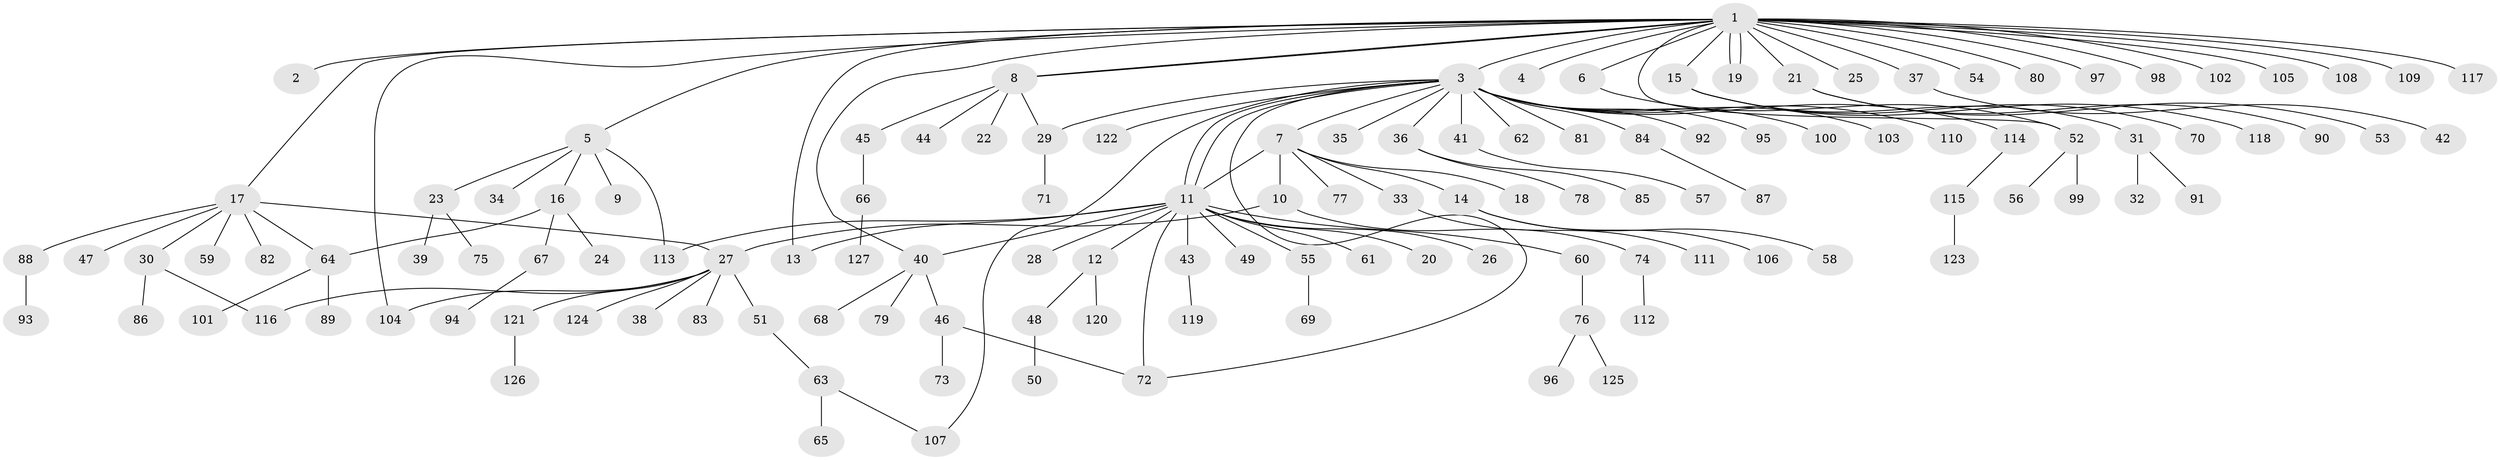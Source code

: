 // coarse degree distribution, {3: 0.06666666666666667, 6: 0.011111111111111112, 2: 0.2222222222222222, 14: 0.011111111111111112, 1: 0.6111111111111112, 5: 0.011111111111111112, 4: 0.022222222222222223, 18: 0.011111111111111112, 7: 0.011111111111111112, 23: 0.011111111111111112, 8: 0.011111111111111112}
// Generated by graph-tools (version 1.1) at 2025/36/03/04/25 23:36:46]
// undirected, 127 vertices, 142 edges
graph export_dot {
  node [color=gray90,style=filled];
  1;
  2;
  3;
  4;
  5;
  6;
  7;
  8;
  9;
  10;
  11;
  12;
  13;
  14;
  15;
  16;
  17;
  18;
  19;
  20;
  21;
  22;
  23;
  24;
  25;
  26;
  27;
  28;
  29;
  30;
  31;
  32;
  33;
  34;
  35;
  36;
  37;
  38;
  39;
  40;
  41;
  42;
  43;
  44;
  45;
  46;
  47;
  48;
  49;
  50;
  51;
  52;
  53;
  54;
  55;
  56;
  57;
  58;
  59;
  60;
  61;
  62;
  63;
  64;
  65;
  66;
  67;
  68;
  69;
  70;
  71;
  72;
  73;
  74;
  75;
  76;
  77;
  78;
  79;
  80;
  81;
  82;
  83;
  84;
  85;
  86;
  87;
  88;
  89;
  90;
  91;
  92;
  93;
  94;
  95;
  96;
  97;
  98;
  99;
  100;
  101;
  102;
  103;
  104;
  105;
  106;
  107;
  108;
  109;
  110;
  111;
  112;
  113;
  114;
  115;
  116;
  117;
  118;
  119;
  120;
  121;
  122;
  123;
  124;
  125;
  126;
  127;
  1 -- 2;
  1 -- 3;
  1 -- 4;
  1 -- 5;
  1 -- 6;
  1 -- 8;
  1 -- 8;
  1 -- 13;
  1 -- 15;
  1 -- 17;
  1 -- 19;
  1 -- 19;
  1 -- 21;
  1 -- 25;
  1 -- 37;
  1 -- 40;
  1 -- 52;
  1 -- 54;
  1 -- 80;
  1 -- 97;
  1 -- 98;
  1 -- 102;
  1 -- 104;
  1 -- 105;
  1 -- 108;
  1 -- 109;
  1 -- 117;
  3 -- 7;
  3 -- 11;
  3 -- 11;
  3 -- 29;
  3 -- 35;
  3 -- 36;
  3 -- 41;
  3 -- 62;
  3 -- 72;
  3 -- 81;
  3 -- 84;
  3 -- 92;
  3 -- 95;
  3 -- 100;
  3 -- 103;
  3 -- 107;
  3 -- 110;
  3 -- 114;
  3 -- 122;
  5 -- 9;
  5 -- 16;
  5 -- 23;
  5 -- 34;
  5 -- 113;
  6 -- 52;
  7 -- 10;
  7 -- 11;
  7 -- 14;
  7 -- 18;
  7 -- 33;
  7 -- 77;
  8 -- 22;
  8 -- 29;
  8 -- 44;
  8 -- 45;
  10 -- 27;
  10 -- 74;
  11 -- 12;
  11 -- 13;
  11 -- 20;
  11 -- 26;
  11 -- 28;
  11 -- 40;
  11 -- 43;
  11 -- 49;
  11 -- 55;
  11 -- 60;
  11 -- 61;
  11 -- 72;
  11 -- 113;
  12 -- 48;
  12 -- 120;
  14 -- 58;
  14 -- 106;
  15 -- 31;
  15 -- 70;
  15 -- 118;
  16 -- 24;
  16 -- 64;
  16 -- 67;
  17 -- 27;
  17 -- 30;
  17 -- 47;
  17 -- 59;
  17 -- 64;
  17 -- 82;
  17 -- 88;
  21 -- 53;
  21 -- 90;
  23 -- 39;
  23 -- 75;
  27 -- 38;
  27 -- 51;
  27 -- 83;
  27 -- 104;
  27 -- 116;
  27 -- 121;
  27 -- 124;
  29 -- 71;
  30 -- 86;
  30 -- 116;
  31 -- 32;
  31 -- 91;
  33 -- 111;
  36 -- 78;
  36 -- 85;
  37 -- 42;
  40 -- 46;
  40 -- 68;
  40 -- 79;
  41 -- 57;
  43 -- 119;
  45 -- 66;
  46 -- 72;
  46 -- 73;
  48 -- 50;
  51 -- 63;
  52 -- 56;
  52 -- 99;
  55 -- 69;
  60 -- 76;
  63 -- 65;
  63 -- 107;
  64 -- 89;
  64 -- 101;
  66 -- 127;
  67 -- 94;
  74 -- 112;
  76 -- 96;
  76 -- 125;
  84 -- 87;
  88 -- 93;
  114 -- 115;
  115 -- 123;
  121 -- 126;
}
